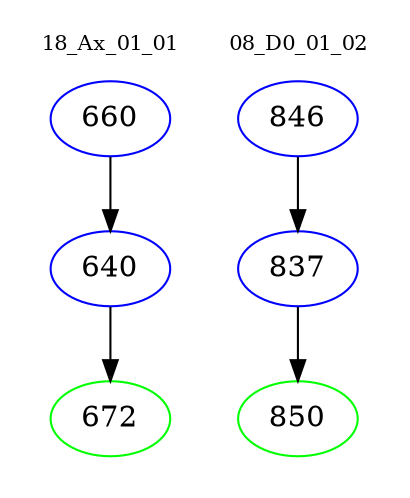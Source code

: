 digraph{
subgraph cluster_0 {
color = white
label = "18_Ax_01_01";
fontsize=10;
T0_660 [label="660", color="blue"]
T0_660 -> T0_640 [color="black"]
T0_640 [label="640", color="blue"]
T0_640 -> T0_672 [color="black"]
T0_672 [label="672", color="green"]
}
subgraph cluster_1 {
color = white
label = "08_D0_01_02";
fontsize=10;
T1_846 [label="846", color="blue"]
T1_846 -> T1_837 [color="black"]
T1_837 [label="837", color="blue"]
T1_837 -> T1_850 [color="black"]
T1_850 [label="850", color="green"]
}
}

